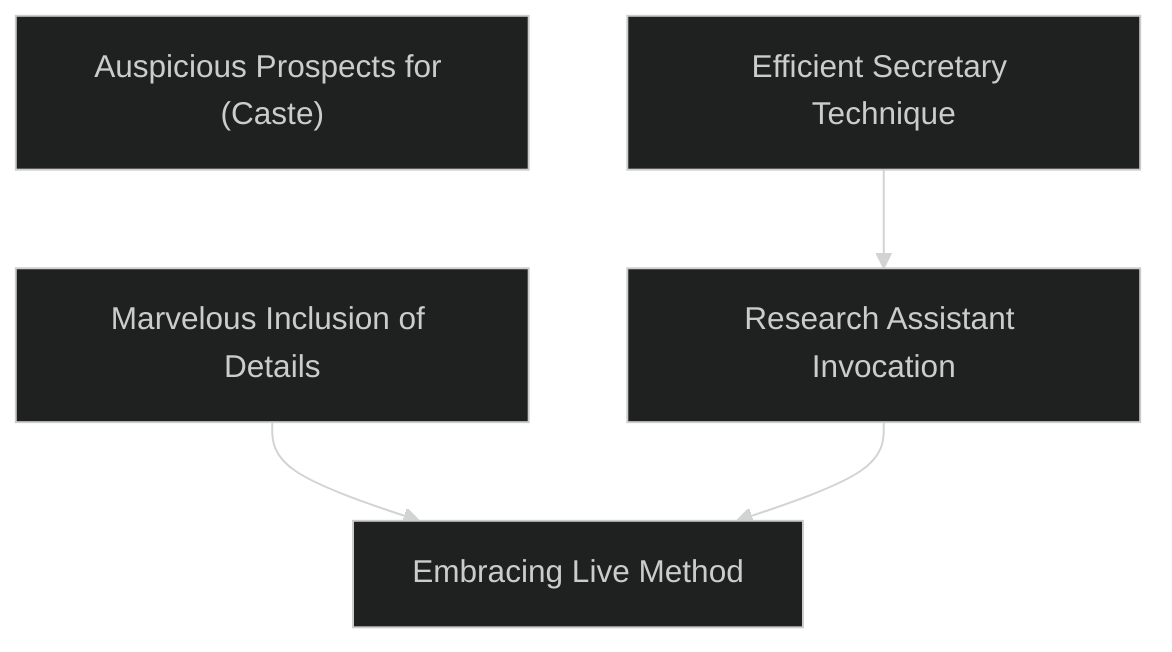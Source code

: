 ---
config:
  theme: dark
---
flowchart TD

    auspicious_prospects_for_caste["Auspicious Prospects for (Caste)"]
    click auspicious_prospects_for_caste callback "
        Auspicious Prospects for (Caste)<br>
        <br>
        Cost: 1 mote<br>
        Duration: Instant<br>
        Type: Simple<br>
        Minimum Investigation: 2<br>
        Minimum Essence: 1<br>
        Prerequisite Charms: None<br>
        <br>
        The Maidens grant many of their Chosen this gift,
        that keeps them clear-eyed and ever-alert for the patterns
        in the stars that inform them of the needs of destiny. This
        is actually five Charms, one for each Maiden.
        Auspicious Prospects for Journeys helps the character
        know when someone really ought to travel and,
        possibly, where. Auspicious Prospects for Serenity helps
        a character locate appropriate love matches or determine
        whom fate wishes to have joy. Auspicious Prospects
        for Battles hints at when and where and among whom a
        battle or war ought to take place. Auspicious Prospects
        for Fate — the Maiden of Secrets' Charm - gives
        insights into the proper overall direction of the world
        and the character's own life. Auspicious Prospects for
        Endings suggests when something might best pass from
        Creation. These Charms provide appropriate knowledge
        when the Storyteller so chooses.<br>
        This knowledge almost never gives a direct benefit
        to the character. More often, it provides her with goals
        to strive for! So, she must satisfy herself with the joy of
        service — and the ability to investigate the claims of
        other Sidereal Exalted, with a mote of Essence and a
        successful Intelligence + Investigation roll, when they
        assert that some fate or other is favorable or necessary.
        Any Sidereal can purchase any of these Charms. All
        five are favored for the Chosen of Secrets. The other
        Sidereal Exalted favor only their own caste's Charm.
        "

    marvelous_inclusion_of_details[Marvelous Inclusion of Details]
    click marvelous_inclusion_of_details callback "
        Marvelous Inclusion of Details<br>
        <br>
        Cost: 1 mote per success<br>
        Duration: Instant<br>
        Type: Supplemental<br>
        Minimum Investigation: 1<br>
        Minimum Essence: 1<br>
        Prerequisite Charms: None<br>
        <br>
        When a character learns this Charm, she weaves a
        thread of aquamarine mystery into her eyes. From that
        moment forward, she and the essence of fate that makes
        for secrets are kin. The things of mystery and enigma
        wear a faint, joyous glamour in her eyes. Conversely,
        secrets go out of their way to provide the kinds of
        evidence the character likes best. This Charm adds up to
        the character's Essence in automatic successes to an
        Investigation roll. If possible, the character chooses
        what kind of evidence she finds - a murder weapon, a
        book shelved right next to her, notes stuffed in such a
        book, footprints or something of that ilk. Whatever she
        finds, she finds instantly. Sidereal Exalted may always
        use their Compassion with this Charm.
        "

    efficient_secretary_technique[Efficient Secretary Technique]
    click efficient_secretary_technique callback "
        Efficient Secretary Technique<br>
        <br>
        Cost: 2 motes<br>
        Duration: One turn<br>
        Type: Simple<br>
        Minimum Investigation: 1<br>
        Minimum Essence: 2<br>
        Prerequisite Charms: None<br>
        <br>
        On learning this Charm, the character spits out a
        jubilant construct of Essence in the shape of an small
        unmanifested emerald pattern spider. When so instructed
        by the invocation of this Charm, it races off along the
        weave of fate to locate some fact for the character — any
        available information neither generally lost nor actively
        concealed. Examples are the name of the local god-king
        or carpenter, how many years ago widow Esther lost her
        husband, the status of a given war, the number of oxen
        an old friend now owns, the temperature in Nexus and so
        forth. One turn later, it returns, whispering the information
        into the character's ear. The spirit is indestructible
        while the Exalt lives.
        "

    research_assistant_invocation[Research Assistant Invocation]
    efficient_secretary_technique --> research_assistant_invocation
    click research_assistant_invocation callback "
        Research Assistant Invocation<br>
        <br>
        Cost: 5 motes<br>
        Duration: Five days<br>
        Type: Simple<br>
        Minimum Investigation: 2<br>
        Minimum Essence: 2<br>
        Prerequisite Charms: Efficient Secretary Technique<br>
        <br>
        Clapping his hands, the Sidereal causes a small
        plant to grow into the shape of a dedicated scholar and
        observer. This creature has the statistics and appearance
        of a typical mortal (see Exalted, pp. 276-277) except that
        it has an Intelligence 3, Awareness 3, Investigation 4,
        Lore 2 and Linguistics and languages equal to the
        character's own. It happily assists with research and
        investigation in any desired fashion, carrying books and
        research materials, noting details the character might
        miss, digging for truths in a large library and so forth.
        Under excessive stress, such as combat, it panics and
        reverts to the form of a plant; it can be coaxed back into
        human shape with a reapplication of this Charm.
        "

    embracing_live_method[Embracing Live Method]
    marvelous_inclusion_of_details --> embracing_live_method
    research_assistant_invocation --> embracing_live_method
    click embracing_live_method callback "
        Embracing Live Method<br>
        <br>
        Cost: 10 motes, 1 Willpower, 1 health level<br>
        Duration: Five days<br>
        Type: Simple<br>
        Minimum Investigation: 4<br>
        Minimum Essence: 3<br>
        Prerequisite Charms: Marvelous Inclusion of Details, Research Assistant Invocation<br>
        <br>
        This Charm uses a prayer strip marked with the
        scripture of That Old Thing. The Sidereal forms a
        question or curiosity in her mind and plants the strip as
        if it were a seed. Over the course of the next day, it first
        develops roots and then sprouts into a tall mulberry tree.
        Local spirits of wood are drawn to visit it. They leave
        small gifts or secrets behind there. Five days later, the
        Sidereal can return. Her player rolls Charisma + Investigation.
        For each success, the Exalt finds both a piece of
        information useful in resolving her curiosity and a gift
        she will value beneath the tree. There are also various
        worthless offerings.<br>
        Returning earlier for faster answers is possible but
        may provoke the wrath of one or two wood spirits. The
        valuable gifts are generally trinkets that suit the character's
        tastes, but the Storyteller may include unique or important
        gifts for story reasons. Sidereal Exalted may always
        use their Compassion with this Charm.
        "